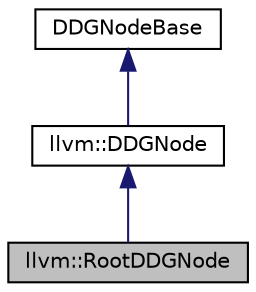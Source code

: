 digraph "llvm::RootDDGNode"
{
 // LATEX_PDF_SIZE
  bgcolor="transparent";
  edge [fontname="Helvetica",fontsize="10",labelfontname="Helvetica",labelfontsize="10"];
  node [fontname="Helvetica",fontsize="10",shape=record];
  Node1 [label="llvm::RootDDGNode",height=0.2,width=0.4,color="black", fillcolor="grey75", style="filled", fontcolor="black",tooltip="Subclass of DDGNode representing the root node of the graph."];
  Node2 -> Node1 [dir="back",color="midnightblue",fontsize="10",style="solid",fontname="Helvetica"];
  Node2 [label="llvm::DDGNode",height=0.2,width=0.4,color="black",URL="$classllvm_1_1DDGNode.html",tooltip="Data Dependence Graph Node The graph can represent the following types of nodes:"];
  Node3 -> Node2 [dir="back",color="midnightblue",fontsize="10",style="solid",fontname="Helvetica"];
  Node3 [label="DDGNodeBase",height=0.2,width=0.4,color="black",URL="$classllvm_1_1DGNode.html",tooltip="Represent a node in the directed graph."];
}
